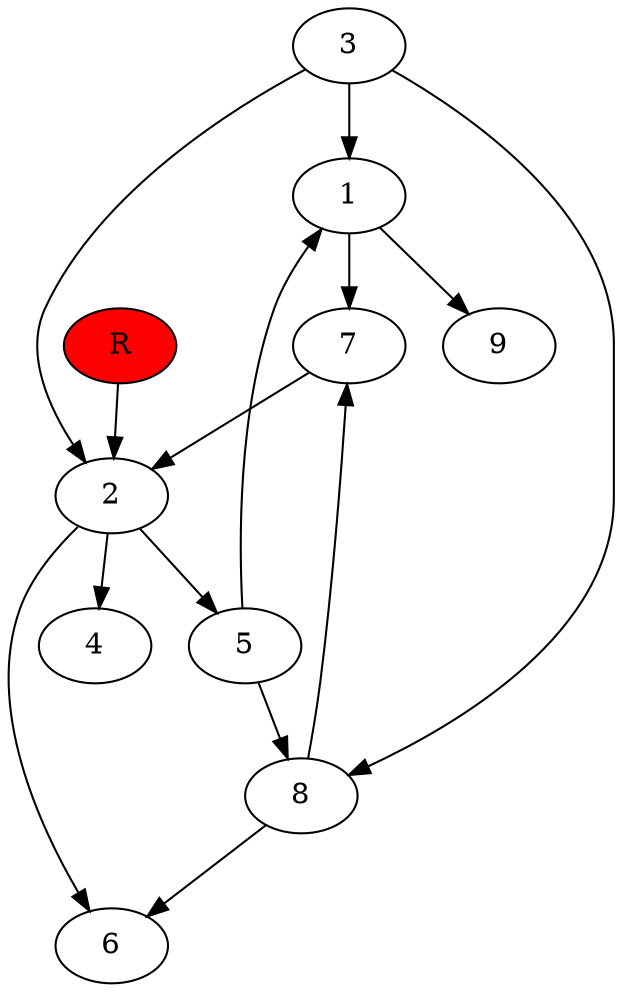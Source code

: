 digraph prb18432 {
	1
	2
	3
	4
	5
	6
	7
	8
	R [fillcolor="#ff0000" style=filled]
	1 -> 7
	1 -> 9
	2 -> 4
	2 -> 5
	2 -> 6
	3 -> 1
	3 -> 2
	3 -> 8
	5 -> 1
	5 -> 8
	7 -> 2
	8 -> 6
	8 -> 7
	R -> 2
}

